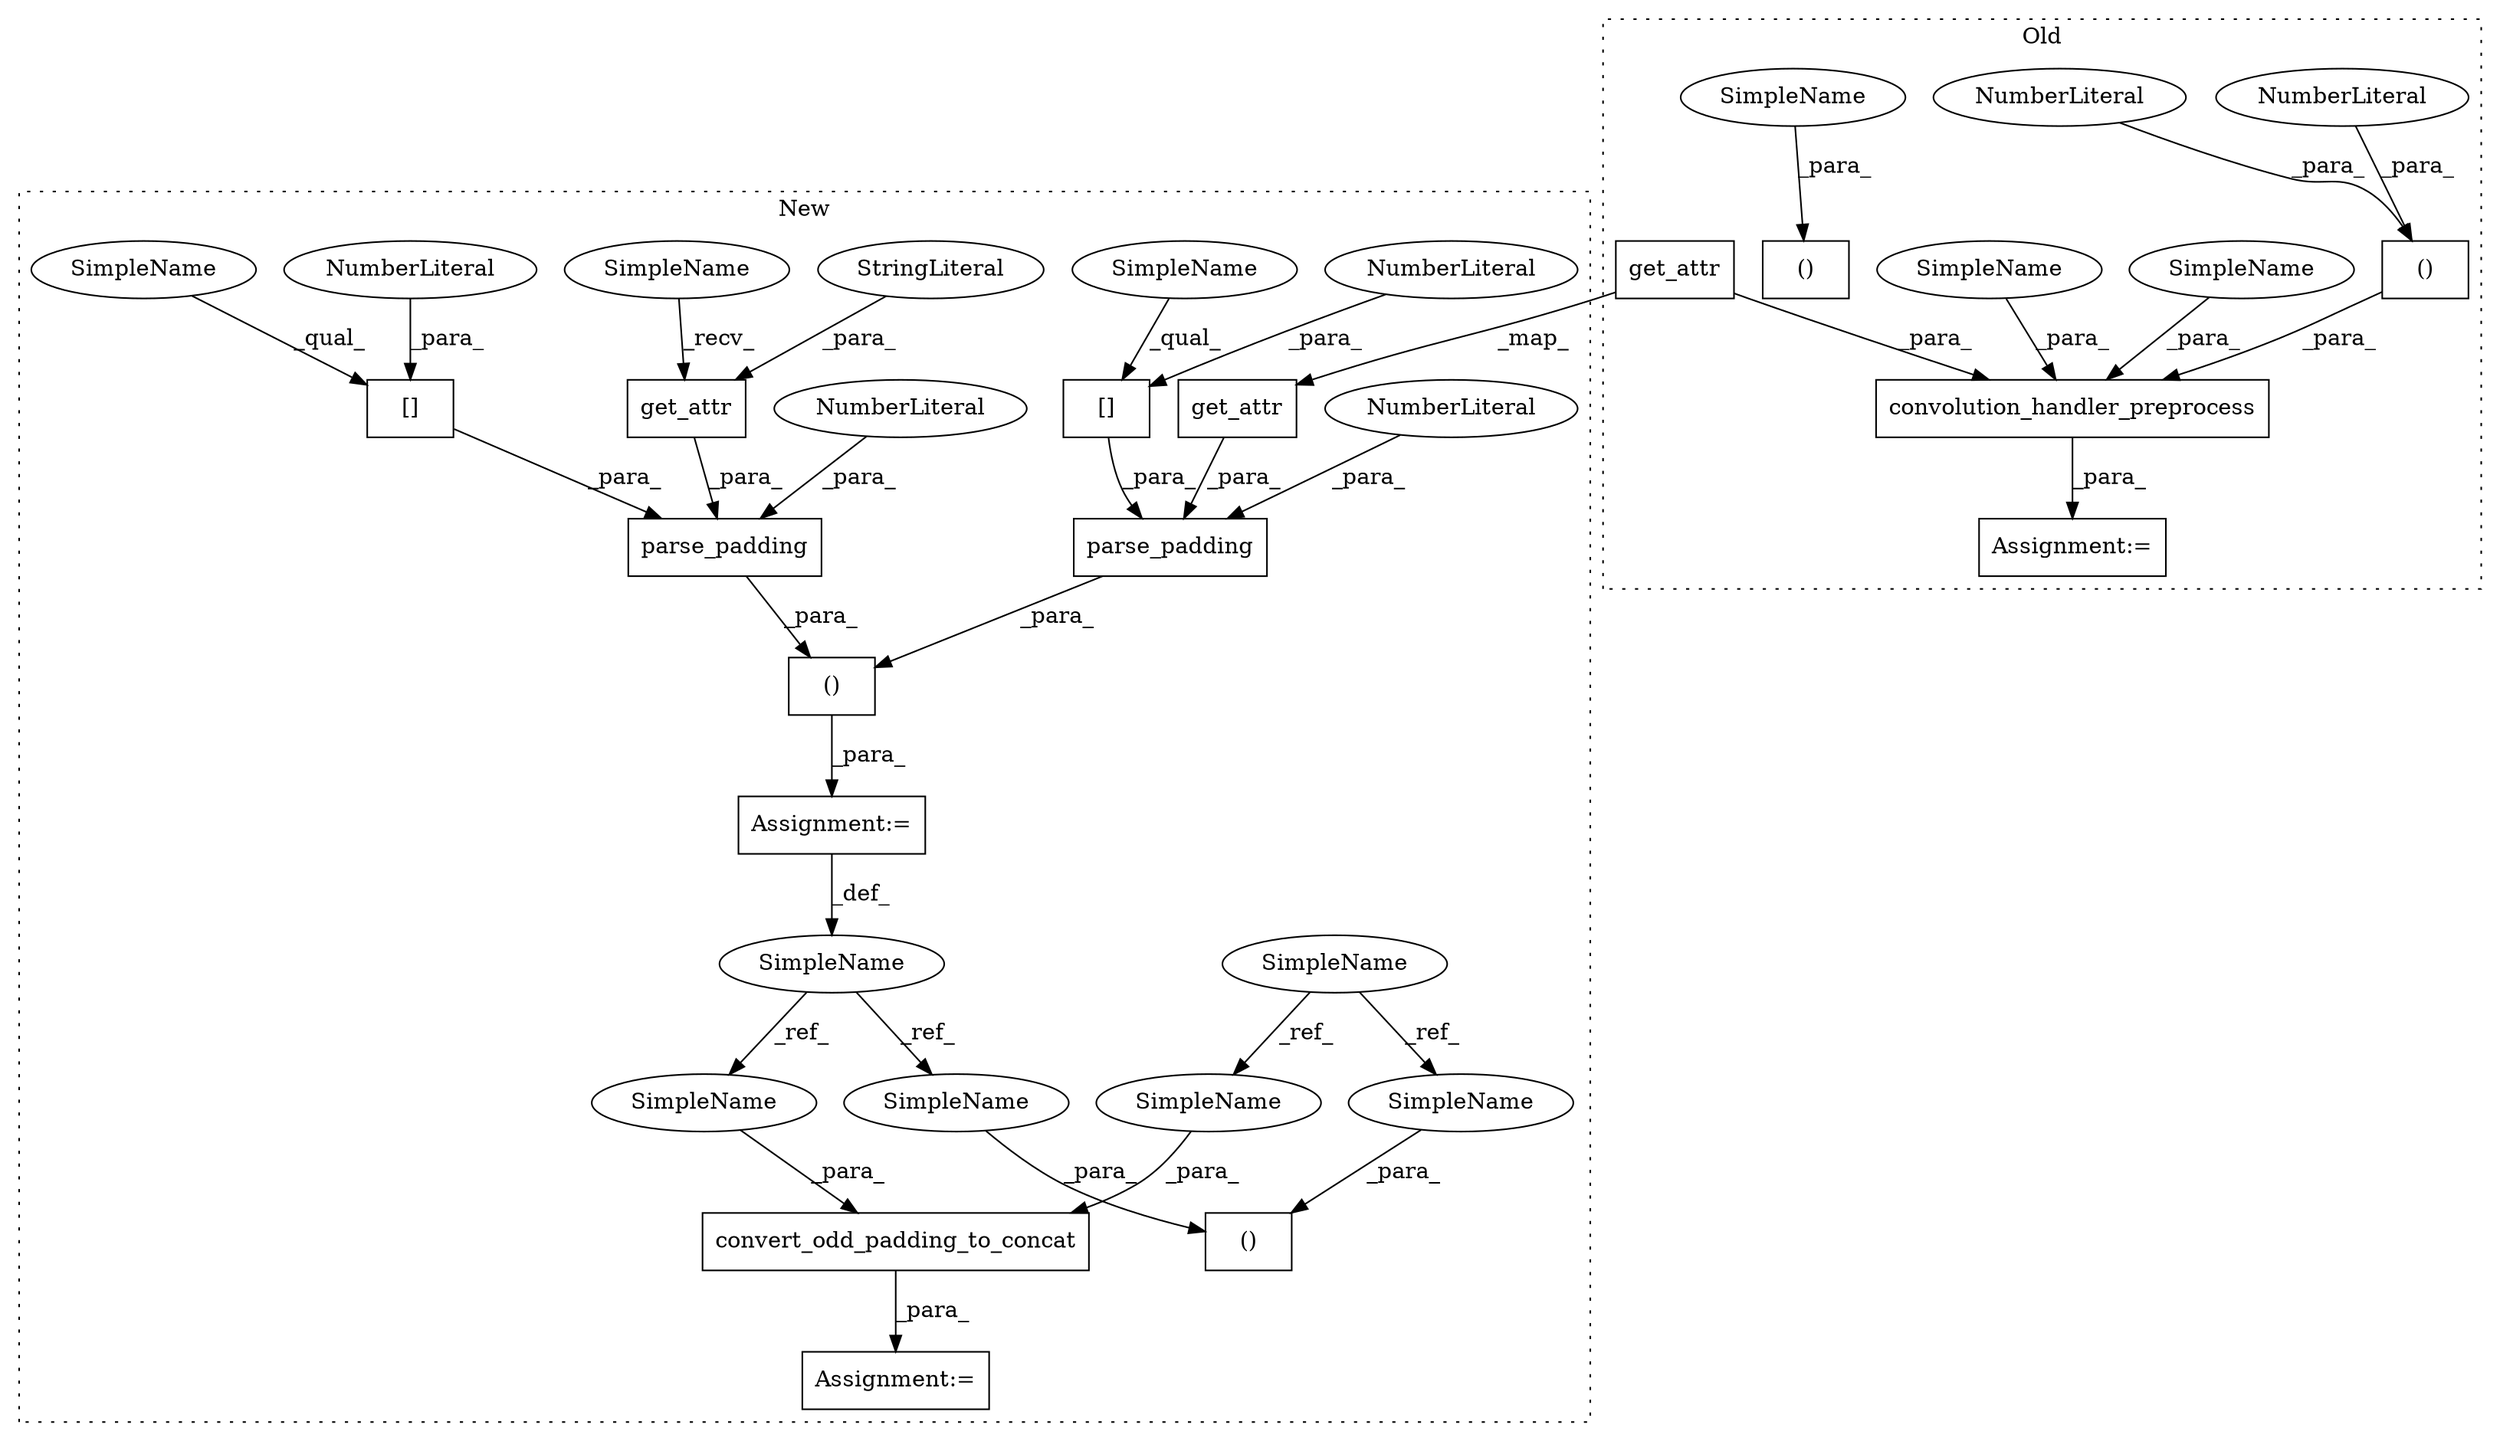digraph G {
subgraph cluster0 {
1 [label="get_attr" a="32" s="2282,2300" l="9,1" shape="box"];
4 [label="Assignment:=" a="7" s="2235" l="2" shape="box"];
6 [label="()" a="106" s="2307" l="15" shape="box"];
7 [label="NumberLiteral" a="34" s="2307" l="1" shape="ellipse"];
9 [label="NumberLiteral" a="34" s="2321" l="1" shape="ellipse"];
10 [label="convolution_handler_preprocess" a="32" s="2237,2335" l="31,1" shape="box"];
20 [label="()" a="106" s="2214" l="21" shape="box"];
29 [label="SimpleName" a="42" s="2270" l="5" shape="ellipse"];
32 [label="SimpleName" a="42" s="2214" l="1" shape="ellipse"];
33 [label="SimpleName" a="42" s="2268" l="1" shape="ellipse"];
label = "Old";
style="dotted";
}
subgraph cluster1 {
2 [label="get_attr" a="32" s="2275,2293" l="9,1" shape="box"];
3 [label="Assignment:=" a="7" s="2185" l="6" shape="box"];
5 [label="Assignment:=" a="7" s="2340" l="2" shape="box"];
8 [label="()" a="106" s="2191" l="115" shape="box"];
11 [label="get_attr" a="32" s="2211,2229" l="9,1" shape="box"];
12 [label="()" a="106" s="2318" l="22" shape="box"];
13 [label="SimpleName" a="42" s="2177" l="8" shape="ellipse"];
14 [label="convert_odd_padding_to_concat" a="32" s="2342,2382" l="30,1" shape="box"];
15 [label="parse_padding" a="32" s="2191,2241" l="14,1" shape="box"];
16 [label="NumberLiteral" a="34" s="2240" l="1" shape="ellipse"];
17 [label="[]" a="2" s="2231,2238" l="6,1" shape="box"];
18 [label="NumberLiteral" a="34" s="2237" l="1" shape="ellipse"];
19 [label="SimpleName" a="42" s="1555" l="1" shape="ellipse"];
21 [label="[]" a="2" s="2295,2302" l="6,1" shape="box"];
22 [label="parse_padding" a="32" s="2255,2305" l="14,1" shape="box"];
23 [label="NumberLiteral" a="34" s="2304" l="1" shape="ellipse"];
24 [label="NumberLiteral" a="34" s="2301" l="1" shape="ellipse"];
25 [label="StringLiteral" a="45" s="2220" l="9" shape="ellipse"];
26 [label="SimpleName" a="42" s="2205" l="5" shape="ellipse"];
27 [label="SimpleName" a="42" s="2318" l="1" shape="ellipse"];
28 [label="SimpleName" a="42" s="2372" l="1" shape="ellipse"];
30 [label="SimpleName" a="42" s="2231" l="5" shape="ellipse"];
31 [label="SimpleName" a="42" s="2295" l="5" shape="ellipse"];
34 [label="SimpleName" a="42" s="2374" l="8" shape="ellipse"];
35 [label="SimpleName" a="42" s="2332" l="8" shape="ellipse"];
label = "New";
style="dotted";
}
1 -> 2 [label="_map_"];
1 -> 10 [label="_para_"];
2 -> 22 [label="_para_"];
3 -> 13 [label="_def_"];
6 -> 10 [label="_para_"];
7 -> 6 [label="_para_"];
8 -> 3 [label="_para_"];
9 -> 6 [label="_para_"];
10 -> 4 [label="_para_"];
11 -> 15 [label="_para_"];
13 -> 34 [label="_ref_"];
13 -> 35 [label="_ref_"];
14 -> 5 [label="_para_"];
15 -> 8 [label="_para_"];
16 -> 15 [label="_para_"];
17 -> 15 [label="_para_"];
18 -> 17 [label="_para_"];
19 -> 27 [label="_ref_"];
19 -> 28 [label="_ref_"];
21 -> 22 [label="_para_"];
22 -> 8 [label="_para_"];
23 -> 22 [label="_para_"];
24 -> 21 [label="_para_"];
25 -> 11 [label="_para_"];
26 -> 11 [label="_recv_"];
27 -> 12 [label="_para_"];
28 -> 14 [label="_para_"];
29 -> 10 [label="_para_"];
30 -> 17 [label="_qual_"];
31 -> 21 [label="_qual_"];
32 -> 20 [label="_para_"];
33 -> 10 [label="_para_"];
34 -> 14 [label="_para_"];
35 -> 12 [label="_para_"];
}